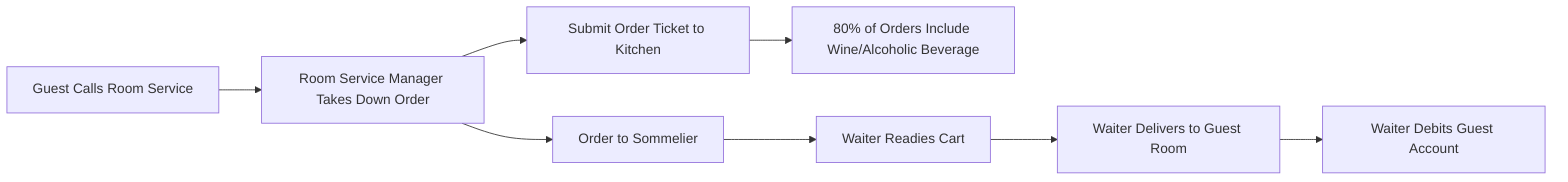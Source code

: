 graph LR
A[Guest Calls Room Service] --> B[Room Service Manager Takes Down Order]
B --> C[Submit Order Ticket to Kitchen]
B --> D[Order to Sommelier]
C --> E[80% of Orders Include Wine/Alcoholic Beverage]
D --> F[Waiter Readies Cart]
F --> G[Waiter Delivers to Guest Room]
G --> H[Waiter Debits Guest Account]
